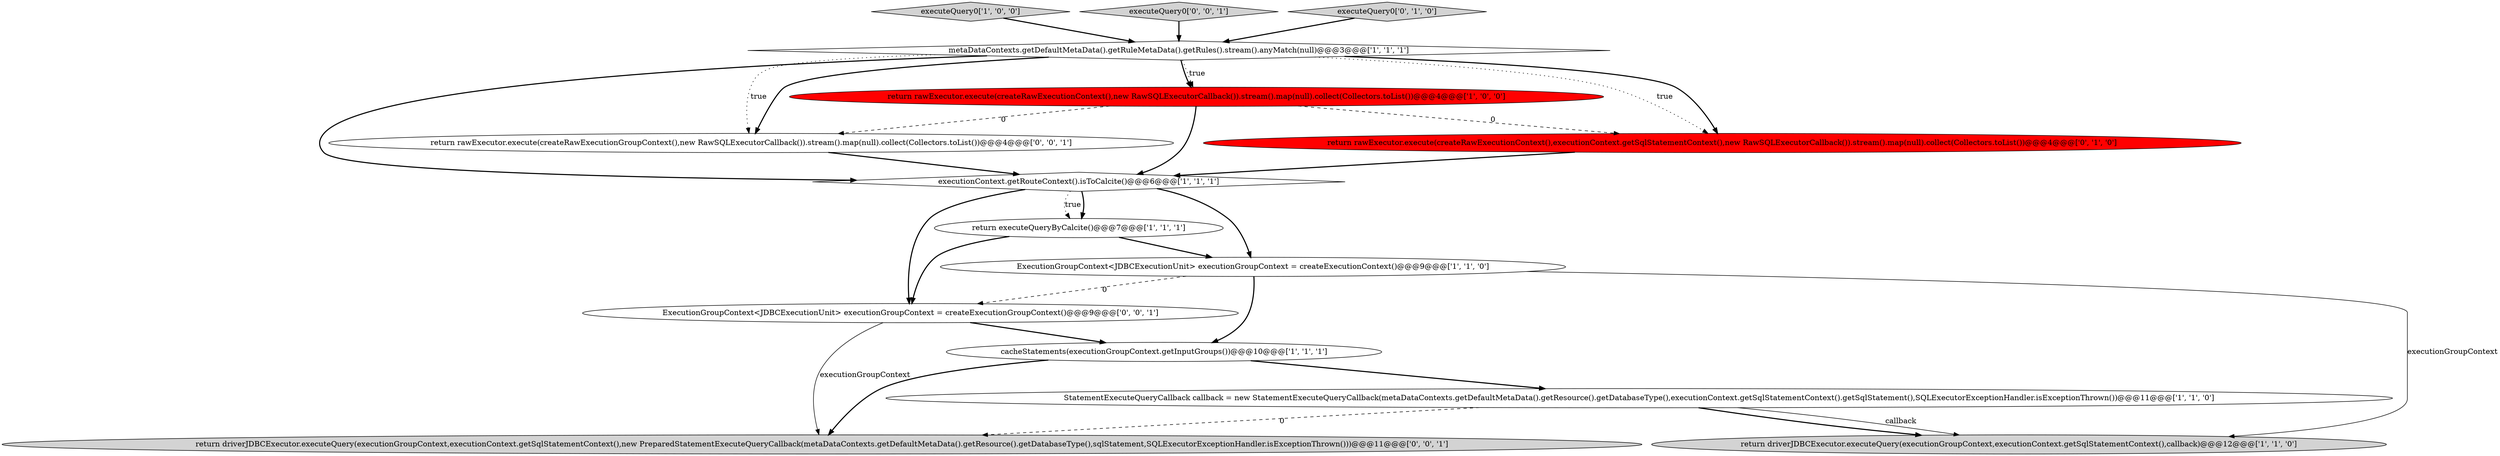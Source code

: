 digraph {
8 [style = filled, label = "executeQuery0['1', '0', '0']", fillcolor = lightgray, shape = diamond image = "AAA0AAABBB1BBB"];
1 [style = filled, label = "return executeQueryByCalcite()@@@7@@@['1', '1', '1']", fillcolor = white, shape = ellipse image = "AAA0AAABBB1BBB"];
4 [style = filled, label = "ExecutionGroupContext<JDBCExecutionUnit> executionGroupContext = createExecutionContext()@@@9@@@['1', '1', '0']", fillcolor = white, shape = ellipse image = "AAA0AAABBB1BBB"];
12 [style = filled, label = "executeQuery0['0', '0', '1']", fillcolor = lightgray, shape = diamond image = "AAA0AAABBB3BBB"];
2 [style = filled, label = "cacheStatements(executionGroupContext.getInputGroups())@@@10@@@['1', '1', '1']", fillcolor = white, shape = ellipse image = "AAA0AAABBB1BBB"];
5 [style = filled, label = "return driverJDBCExecutor.executeQuery(executionGroupContext,executionContext.getSqlStatementContext(),callback)@@@12@@@['1', '1', '0']", fillcolor = lightgray, shape = ellipse image = "AAA0AAABBB1BBB"];
14 [style = filled, label = "ExecutionGroupContext<JDBCExecutionUnit> executionGroupContext = createExecutionGroupContext()@@@9@@@['0', '0', '1']", fillcolor = white, shape = ellipse image = "AAA0AAABBB3BBB"];
3 [style = filled, label = "return rawExecutor.execute(createRawExecutionContext(),new RawSQLExecutorCallback()).stream().map(null).collect(Collectors.toList())@@@4@@@['1', '0', '0']", fillcolor = red, shape = ellipse image = "AAA1AAABBB1BBB"];
11 [style = filled, label = "return driverJDBCExecutor.executeQuery(executionGroupContext,executionContext.getSqlStatementContext(),new PreparedStatementExecuteQueryCallback(metaDataContexts.getDefaultMetaData().getResource().getDatabaseType(),sqlStatement,SQLExecutorExceptionHandler.isExceptionThrown()))@@@11@@@['0', '0', '1']", fillcolor = lightgray, shape = ellipse image = "AAA0AAABBB3BBB"];
6 [style = filled, label = "metaDataContexts.getDefaultMetaData().getRuleMetaData().getRules().stream().anyMatch(null)@@@3@@@['1', '1', '1']", fillcolor = white, shape = diamond image = "AAA0AAABBB1BBB"];
13 [style = filled, label = "return rawExecutor.execute(createRawExecutionGroupContext(),new RawSQLExecutorCallback()).stream().map(null).collect(Collectors.toList())@@@4@@@['0', '0', '1']", fillcolor = white, shape = ellipse image = "AAA0AAABBB3BBB"];
9 [style = filled, label = "return rawExecutor.execute(createRawExecutionContext(),executionContext.getSqlStatementContext(),new RawSQLExecutorCallback()).stream().map(null).collect(Collectors.toList())@@@4@@@['0', '1', '0']", fillcolor = red, shape = ellipse image = "AAA1AAABBB2BBB"];
10 [style = filled, label = "executeQuery0['0', '1', '0']", fillcolor = lightgray, shape = diamond image = "AAA0AAABBB2BBB"];
0 [style = filled, label = "StatementExecuteQueryCallback callback = new StatementExecuteQueryCallback(metaDataContexts.getDefaultMetaData().getResource().getDatabaseType(),executionContext.getSqlStatementContext().getSqlStatement(),SQLExecutorExceptionHandler.isExceptionThrown())@@@11@@@['1', '1', '0']", fillcolor = white, shape = ellipse image = "AAA0AAABBB1BBB"];
7 [style = filled, label = "executionContext.getRouteContext().isToCalcite()@@@6@@@['1', '1', '1']", fillcolor = white, shape = diamond image = "AAA0AAABBB1BBB"];
6->3 [style = bold, label=""];
4->5 [style = solid, label="executionGroupContext"];
1->4 [style = bold, label=""];
7->1 [style = bold, label=""];
0->5 [style = solid, label="callback"];
6->13 [style = dotted, label="true"];
8->6 [style = bold, label=""];
0->11 [style = dashed, label="0"];
4->2 [style = bold, label=""];
7->4 [style = bold, label=""];
9->7 [style = bold, label=""];
3->13 [style = dashed, label="0"];
12->6 [style = bold, label=""];
10->6 [style = bold, label=""];
7->14 [style = bold, label=""];
14->11 [style = solid, label="executionGroupContext"];
2->0 [style = bold, label=""];
6->9 [style = dotted, label="true"];
3->7 [style = bold, label=""];
3->9 [style = dashed, label="0"];
13->7 [style = bold, label=""];
6->13 [style = bold, label=""];
1->14 [style = bold, label=""];
14->2 [style = bold, label=""];
4->14 [style = dashed, label="0"];
6->9 [style = bold, label=""];
6->3 [style = dotted, label="true"];
7->1 [style = dotted, label="true"];
6->7 [style = bold, label=""];
2->11 [style = bold, label=""];
0->5 [style = bold, label=""];
}
